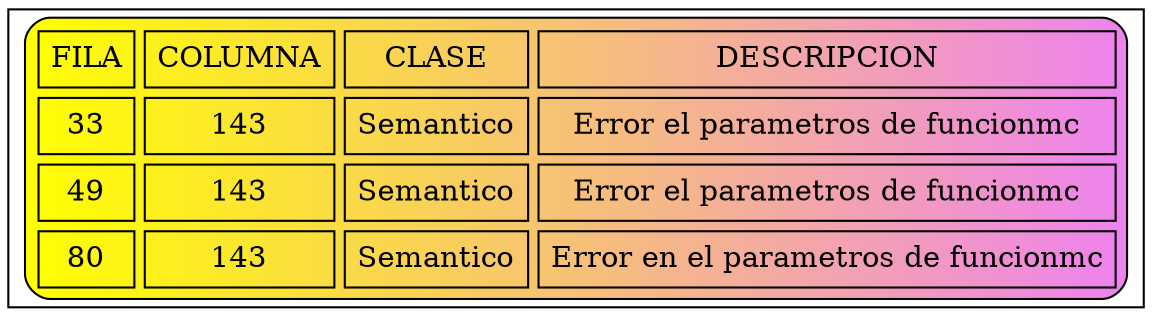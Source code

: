 digraph G{
node [shape=record];
a0 [label=<<TABLE border="1" cellspacing="5" cellpadding="5" style="rounded" bgcolor="yellow:violet">
"<TR><TD>FILA</TD><TD>COLUMNA</TD><TD>CLASE</TD><TD>DESCRIPCION</TD></TR>
<TR><TD>33</TD><TD>143</TD><TD>Semantico</TD><TD>Error el parametros de funcionmc</TD></TR>
<TR><TD>49</TD><TD>143</TD><TD>Semantico</TD><TD>Error el parametros de funcionmc</TD></TR>
<TR><TD>80</TD><TD>143</TD><TD>Semantico</TD><TD>Error en el parametros de funcionmc</TD></TR>
</TABLE>>];
}